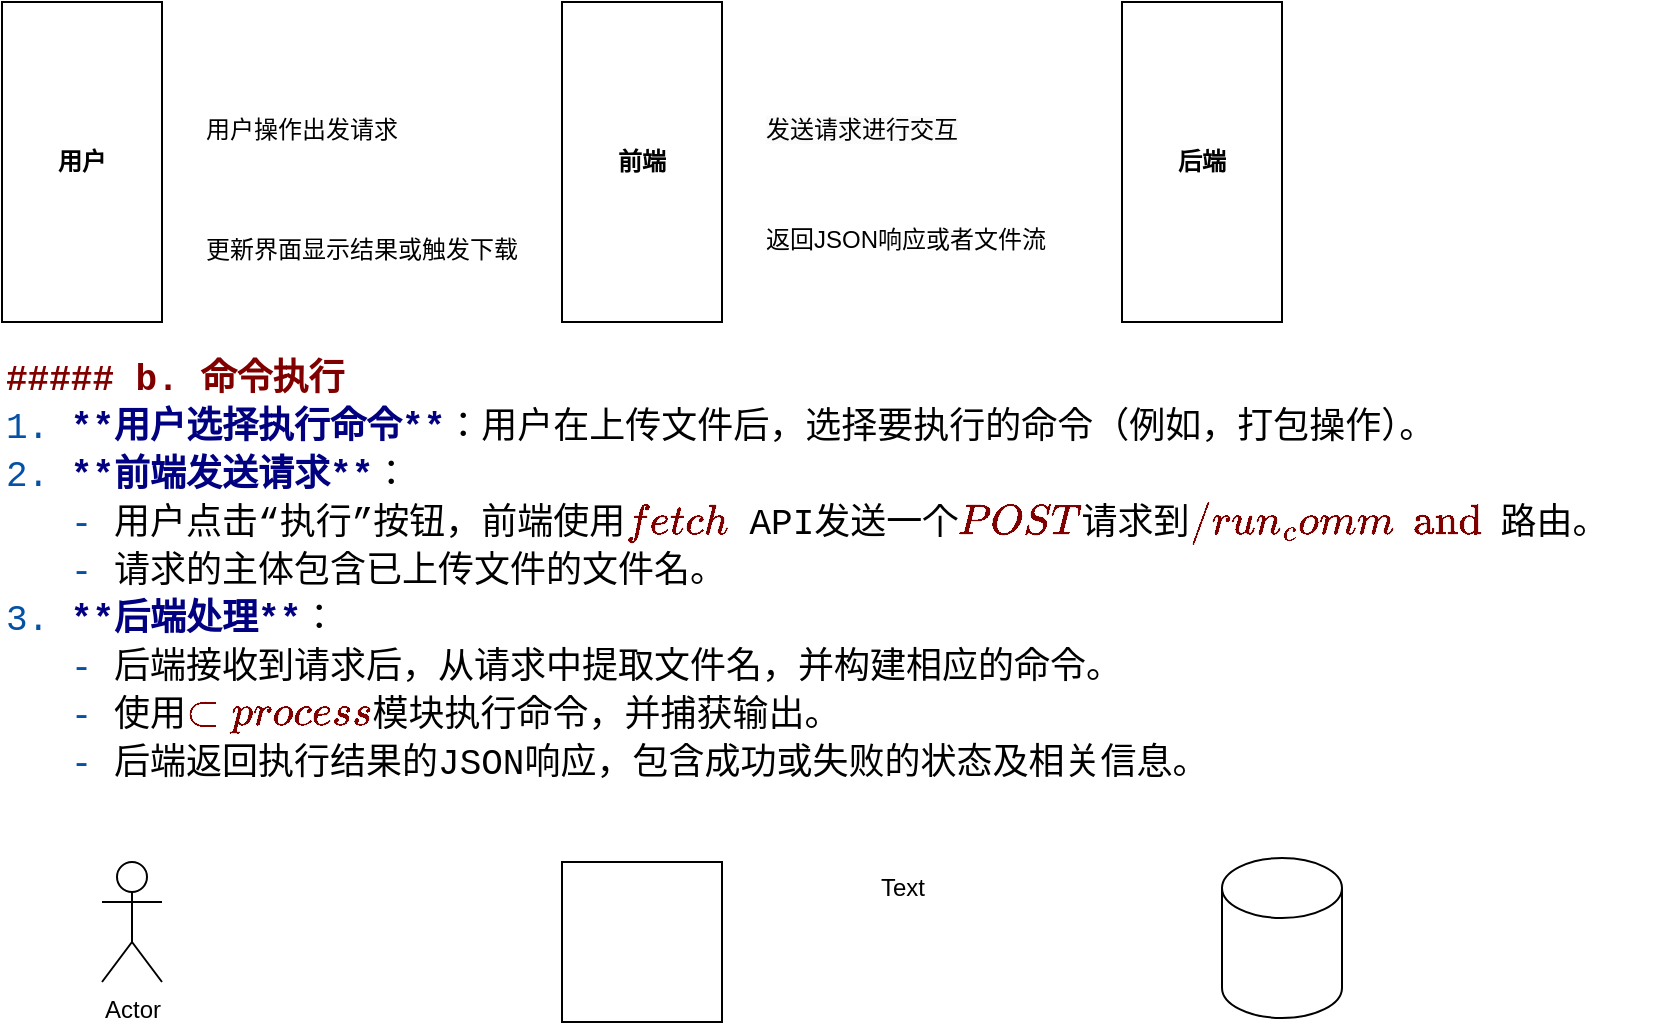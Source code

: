 <mxfile version="24.7.17">
  <diagram name="Page-1" id="74e2e168-ea6b-b213-b513-2b3c1d86103e">
    <mxGraphModel dx="1554" dy="853" grid="1" gridSize="10" guides="1" tooltips="1" connect="1" arrows="1" fold="1" page="1" pageScale="1" pageWidth="1100" pageHeight="850" background="none" math="0" shadow="0">
      <root>
        <mxCell id="0" />
        <mxCell id="1" parent="0" />
        <mxCell id="9LoYyTasiTcRK8hntE4s-2" value="用户" style="whiteSpace=wrap;html=1;fontStyle=1" parent="1" vertex="1">
          <mxGeometry x="40" y="40" width="80" height="160" as="geometry" />
        </mxCell>
        <mxCell id="9LoYyTasiTcRK8hntE4s-3" value="前端" style="whiteSpace=wrap;html=1;fontStyle=1" parent="1" vertex="1">
          <mxGeometry x="320" y="40" width="80" height="160" as="geometry" />
        </mxCell>
        <mxCell id="9LoYyTasiTcRK8hntE4s-4" value="后端" style="whiteSpace=wrap;html=1;fontStyle=1" parent="1" vertex="1">
          <mxGeometry x="600" y="40" width="80" height="160" as="geometry" />
        </mxCell>
        <mxCell id="9LoYyTasiTcRK8hntE4s-5" value="用户操作出发请求" style="text;whiteSpace=wrap;html=1;" parent="1" vertex="1">
          <mxGeometry x="140" y="90" width="180" height="50" as="geometry" />
        </mxCell>
        <mxCell id="9LoYyTasiTcRK8hntE4s-7" value="&lt;span style=&quot;color: rgb(0, 0, 0); font-family: Helvetica; font-size: 12px; font-style: normal; font-variant-ligatures: normal; font-variant-caps: normal; font-weight: 400; letter-spacing: normal; orphans: 2; text-align: left; text-indent: 0px; text-transform: none; widows: 2; word-spacing: 0px; -webkit-text-stroke-width: 0px; white-space: normal; background-color: rgb(251, 251, 251); text-decoration-thickness: initial; text-decoration-style: initial; text-decoration-color: initial; display: inline !important; float: none;&quot;&gt;发送请求进行交互&lt;/span&gt;" style="text;whiteSpace=wrap;html=1;" parent="1" vertex="1">
          <mxGeometry x="420" y="90" width="130" height="40" as="geometry" />
        </mxCell>
        <mxCell id="9LoYyTasiTcRK8hntE4s-8" value="更新界面显示结果或触发下载" style="text;whiteSpace=wrap;html=1;" parent="1" vertex="1">
          <mxGeometry x="140" y="150" width="160" height="40" as="geometry" />
        </mxCell>
        <mxCell id="9LoYyTasiTcRK8hntE4s-10" value="返回JSON响应或者文件流" style="text;whiteSpace=wrap;html=1;" parent="1" vertex="1">
          <mxGeometry x="420" y="145" width="150" height="40" as="geometry" />
        </mxCell>
        <mxCell id="9LoYyTasiTcRK8hntE4s-11" value="&lt;div style=&quot;color: #000000;background-color: #ffffff;font-family: Consolas, &#39;Courier New&#39;, monospace;font-weight: normal;font-size: 18px;line-height: 24px;white-space: pre;&quot;&gt;&lt;div&gt;&lt;span style=&quot;color: #800000;font-weight: bold;&quot;&gt;##### b. 命令执行&lt;/span&gt;&lt;/div&gt;&lt;div&gt;&lt;span style=&quot;color: #0451a5;&quot;&gt;1.&lt;/span&gt;&lt;span style=&quot;color: #000000;&quot;&gt; &lt;/span&gt;&lt;span style=&quot;color: #000080;font-weight: bold;&quot;&gt;**用户选择执行命令**&lt;/span&gt;&lt;span style=&quot;color: #000000;&quot;&gt;：用户在上传文件后，选择要执行的命令（例如，打包操作）。&lt;/span&gt;&lt;/div&gt;&lt;div&gt;&lt;span style=&quot;color: #0451a5;&quot;&gt;2.&lt;/span&gt;&lt;span style=&quot;color: #000000;&quot;&gt; &lt;/span&gt;&lt;span style=&quot;color: #000080;font-weight: bold;&quot;&gt;**前端发送请求**&lt;/span&gt;&lt;span style=&quot;color: #000000;&quot;&gt;：&lt;/span&gt;&lt;/div&gt;&lt;div&gt;&lt;span style=&quot;color: #000000;&quot;&gt;&amp;nbsp; &amp;nbsp;&lt;/span&gt;&lt;span style=&quot;color: #0451a5;&quot;&gt;-&lt;/span&gt;&lt;span style=&quot;color: #000000;&quot;&gt; 用户点击“执行”按钮，前端使用&lt;/span&gt;&lt;span style=&quot;color: #800000;&quot;&gt;`fetch`&lt;/span&gt;&lt;span style=&quot;color: #000000;&quot;&gt; API发送一个&lt;/span&gt;&lt;span style=&quot;color: #800000;&quot;&gt;`POST`&lt;/span&gt;&lt;span style=&quot;color: #000000;&quot;&gt;请求到&lt;/span&gt;&lt;span style=&quot;color: #800000;&quot;&gt;`/run_command`&lt;/span&gt;&lt;span style=&quot;color: #000000;&quot;&gt;路由。&lt;/span&gt;&lt;/div&gt;&lt;div&gt;&lt;span style=&quot;color: #000000;&quot;&gt;&amp;nbsp; &amp;nbsp;&lt;/span&gt;&lt;span style=&quot;color: #0451a5;&quot;&gt;-&lt;/span&gt;&lt;span style=&quot;color: #000000;&quot;&gt; 请求的主体包含已上传文件的文件名。&lt;/span&gt;&lt;/div&gt;&lt;div&gt;&lt;span style=&quot;color: #0451a5;&quot;&gt;3.&lt;/span&gt;&lt;span style=&quot;color: #000000;&quot;&gt; &lt;/span&gt;&lt;span style=&quot;color: #000080;font-weight: bold;&quot;&gt;**后端处理**&lt;/span&gt;&lt;span style=&quot;color: #000000;&quot;&gt;：&lt;/span&gt;&lt;/div&gt;&lt;div&gt;&lt;span style=&quot;color: #000000;&quot;&gt;&amp;nbsp; &amp;nbsp;&lt;/span&gt;&lt;span style=&quot;color: #0451a5;&quot;&gt;-&lt;/span&gt;&lt;span style=&quot;color: #000000;&quot;&gt; 后端接收到请求后，从请求中提取文件名，并构建相应的命令。&lt;/span&gt;&lt;/div&gt;&lt;div&gt;&lt;span style=&quot;color: #000000;&quot;&gt;&amp;nbsp; &amp;nbsp;&lt;/span&gt;&lt;span style=&quot;color: #0451a5;&quot;&gt;-&lt;/span&gt;&lt;span style=&quot;color: #000000;&quot;&gt; 使用&lt;/span&gt;&lt;span style=&quot;color: #800000;&quot;&gt;`subprocess`&lt;/span&gt;&lt;span style=&quot;color: #000000;&quot;&gt;模块执行命令，并捕获输出。&lt;/span&gt;&lt;/div&gt;&lt;div&gt;&lt;span style=&quot;color: #000000;&quot;&gt;&amp;nbsp; &amp;nbsp;&lt;/span&gt;&lt;span style=&quot;color: #0451a5;&quot;&gt;-&lt;/span&gt;&lt;span style=&quot;color: #000000;&quot;&gt; 后端返回执行结果的JSON响应，包含成功或失败的状态及相关信息。&lt;/span&gt;&lt;/div&gt;&lt;/div&gt;" style="text;whiteSpace=wrap;html=1;" parent="1" vertex="1">
          <mxGeometry x="40" y="210" width="500" height="240" as="geometry" />
        </mxCell>
        <mxCell id="9LoYyTasiTcRK8hntE4s-14" value="Actor" style="shape=umlActor;verticalLabelPosition=bottom;verticalAlign=top;html=1;outlineConnect=0;" parent="1" vertex="1">
          <mxGeometry x="90" y="470" width="30" height="60" as="geometry" />
        </mxCell>
        <mxCell id="9LoYyTasiTcRK8hntE4s-19" value="" style="whiteSpace=wrap;html=1;aspect=fixed;" parent="1" vertex="1">
          <mxGeometry x="320" y="470" width="80" height="80" as="geometry" />
        </mxCell>
        <mxCell id="9LoYyTasiTcRK8hntE4s-20" value="" style="shape=cylinder3;whiteSpace=wrap;html=1;boundedLbl=1;backgroundOutline=1;size=15;" parent="1" vertex="1">
          <mxGeometry x="650" y="468" width="60" height="80" as="geometry" />
        </mxCell>
        <mxCell id="9LoYyTasiTcRK8hntE4s-22" value="Text" style="text;html=1;align=center;verticalAlign=middle;resizable=0;points=[];autosize=1;strokeColor=none;fillColor=none;" parent="1" vertex="1">
          <mxGeometry x="465" y="468" width="50" height="30" as="geometry" />
        </mxCell>
      </root>
    </mxGraphModel>
  </diagram>
</mxfile>
